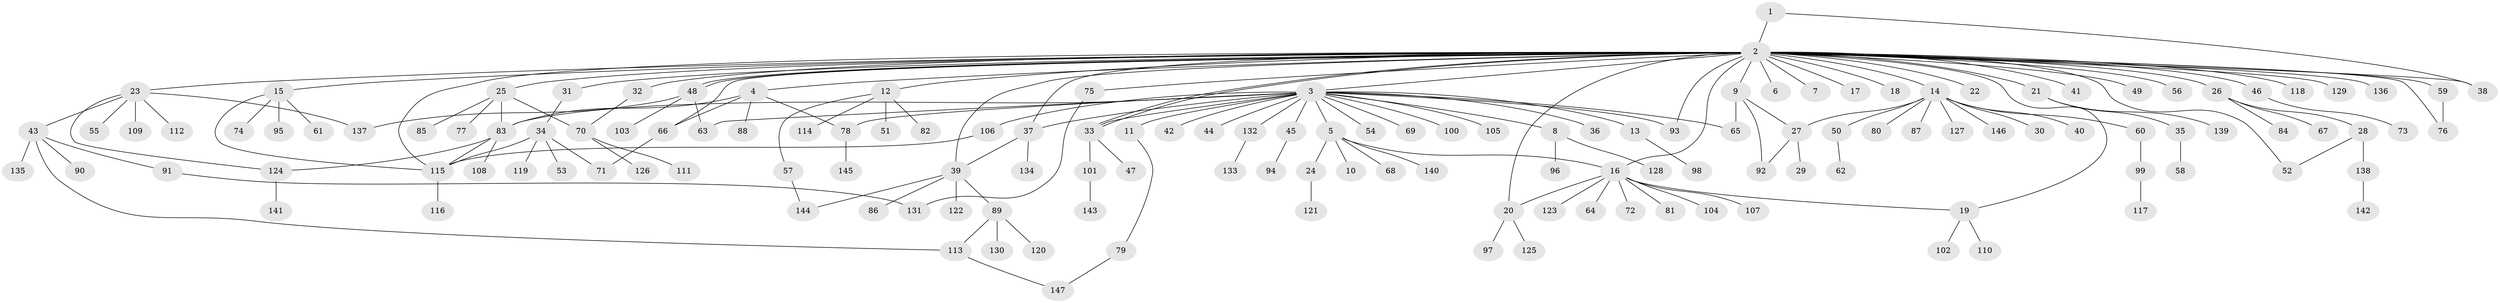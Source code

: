 // coarse degree distribution, {1: 0.5393258426966292, 37: 0.011235955056179775, 21: 0.011235955056179775, 4: 0.0449438202247191, 2: 0.16853932584269662, 3: 0.14606741573033707, 5: 0.06741573033707865, 9: 0.011235955056179775}
// Generated by graph-tools (version 1.1) at 2025/50/03/04/25 22:50:24]
// undirected, 147 vertices, 178 edges
graph export_dot {
  node [color=gray90,style=filled];
  1;
  2;
  3;
  4;
  5;
  6;
  7;
  8;
  9;
  10;
  11;
  12;
  13;
  14;
  15;
  16;
  17;
  18;
  19;
  20;
  21;
  22;
  23;
  24;
  25;
  26;
  27;
  28;
  29;
  30;
  31;
  32;
  33;
  34;
  35;
  36;
  37;
  38;
  39;
  40;
  41;
  42;
  43;
  44;
  45;
  46;
  47;
  48;
  49;
  50;
  51;
  52;
  53;
  54;
  55;
  56;
  57;
  58;
  59;
  60;
  61;
  62;
  63;
  64;
  65;
  66;
  67;
  68;
  69;
  70;
  71;
  72;
  73;
  74;
  75;
  76;
  77;
  78;
  79;
  80;
  81;
  82;
  83;
  84;
  85;
  86;
  87;
  88;
  89;
  90;
  91;
  92;
  93;
  94;
  95;
  96;
  97;
  98;
  99;
  100;
  101;
  102;
  103;
  104;
  105;
  106;
  107;
  108;
  109;
  110;
  111;
  112;
  113;
  114;
  115;
  116;
  117;
  118;
  119;
  120;
  121;
  122;
  123;
  124;
  125;
  126;
  127;
  128;
  129;
  130;
  131;
  132;
  133;
  134;
  135;
  136;
  137;
  138;
  139;
  140;
  141;
  142;
  143;
  144;
  145;
  146;
  147;
  1 -- 2;
  1 -- 38;
  2 -- 3;
  2 -- 4;
  2 -- 6;
  2 -- 7;
  2 -- 9;
  2 -- 12;
  2 -- 14;
  2 -- 15;
  2 -- 16;
  2 -- 17;
  2 -- 18;
  2 -- 19;
  2 -- 20;
  2 -- 21;
  2 -- 22;
  2 -- 23;
  2 -- 25;
  2 -- 26;
  2 -- 31;
  2 -- 32;
  2 -- 33;
  2 -- 33;
  2 -- 37;
  2 -- 38;
  2 -- 39;
  2 -- 41;
  2 -- 46;
  2 -- 48;
  2 -- 48;
  2 -- 49;
  2 -- 52;
  2 -- 56;
  2 -- 59;
  2 -- 66;
  2 -- 75;
  2 -- 76;
  2 -- 93;
  2 -- 115;
  2 -- 118;
  2 -- 129;
  2 -- 136;
  3 -- 5;
  3 -- 8;
  3 -- 11;
  3 -- 13;
  3 -- 33;
  3 -- 36;
  3 -- 37;
  3 -- 42;
  3 -- 44;
  3 -- 45;
  3 -- 54;
  3 -- 63;
  3 -- 65;
  3 -- 69;
  3 -- 78;
  3 -- 83;
  3 -- 93;
  3 -- 100;
  3 -- 105;
  3 -- 106;
  3 -- 132;
  4 -- 66;
  4 -- 78;
  4 -- 83;
  4 -- 88;
  5 -- 10;
  5 -- 16;
  5 -- 24;
  5 -- 68;
  5 -- 140;
  8 -- 96;
  8 -- 128;
  9 -- 27;
  9 -- 65;
  9 -- 92;
  11 -- 79;
  12 -- 51;
  12 -- 57;
  12 -- 82;
  12 -- 114;
  13 -- 98;
  14 -- 27;
  14 -- 30;
  14 -- 40;
  14 -- 50;
  14 -- 60;
  14 -- 80;
  14 -- 87;
  14 -- 127;
  14 -- 146;
  15 -- 61;
  15 -- 74;
  15 -- 95;
  15 -- 115;
  16 -- 19;
  16 -- 20;
  16 -- 64;
  16 -- 72;
  16 -- 81;
  16 -- 104;
  16 -- 107;
  16 -- 123;
  19 -- 102;
  19 -- 110;
  20 -- 97;
  20 -- 125;
  21 -- 35;
  21 -- 139;
  23 -- 43;
  23 -- 55;
  23 -- 109;
  23 -- 112;
  23 -- 124;
  23 -- 137;
  24 -- 121;
  25 -- 70;
  25 -- 77;
  25 -- 83;
  25 -- 85;
  26 -- 28;
  26 -- 67;
  26 -- 84;
  27 -- 29;
  27 -- 92;
  28 -- 52;
  28 -- 138;
  31 -- 34;
  32 -- 70;
  33 -- 47;
  33 -- 101;
  34 -- 53;
  34 -- 71;
  34 -- 115;
  34 -- 119;
  35 -- 58;
  37 -- 39;
  37 -- 134;
  39 -- 86;
  39 -- 89;
  39 -- 122;
  39 -- 144;
  43 -- 90;
  43 -- 91;
  43 -- 113;
  43 -- 135;
  45 -- 94;
  46 -- 73;
  48 -- 63;
  48 -- 103;
  48 -- 137;
  50 -- 62;
  57 -- 144;
  59 -- 76;
  60 -- 99;
  66 -- 71;
  70 -- 111;
  70 -- 126;
  75 -- 131;
  78 -- 145;
  79 -- 147;
  83 -- 108;
  83 -- 115;
  83 -- 124;
  89 -- 113;
  89 -- 120;
  89 -- 130;
  91 -- 131;
  99 -- 117;
  101 -- 143;
  106 -- 115;
  113 -- 147;
  115 -- 116;
  124 -- 141;
  132 -- 133;
  138 -- 142;
}
